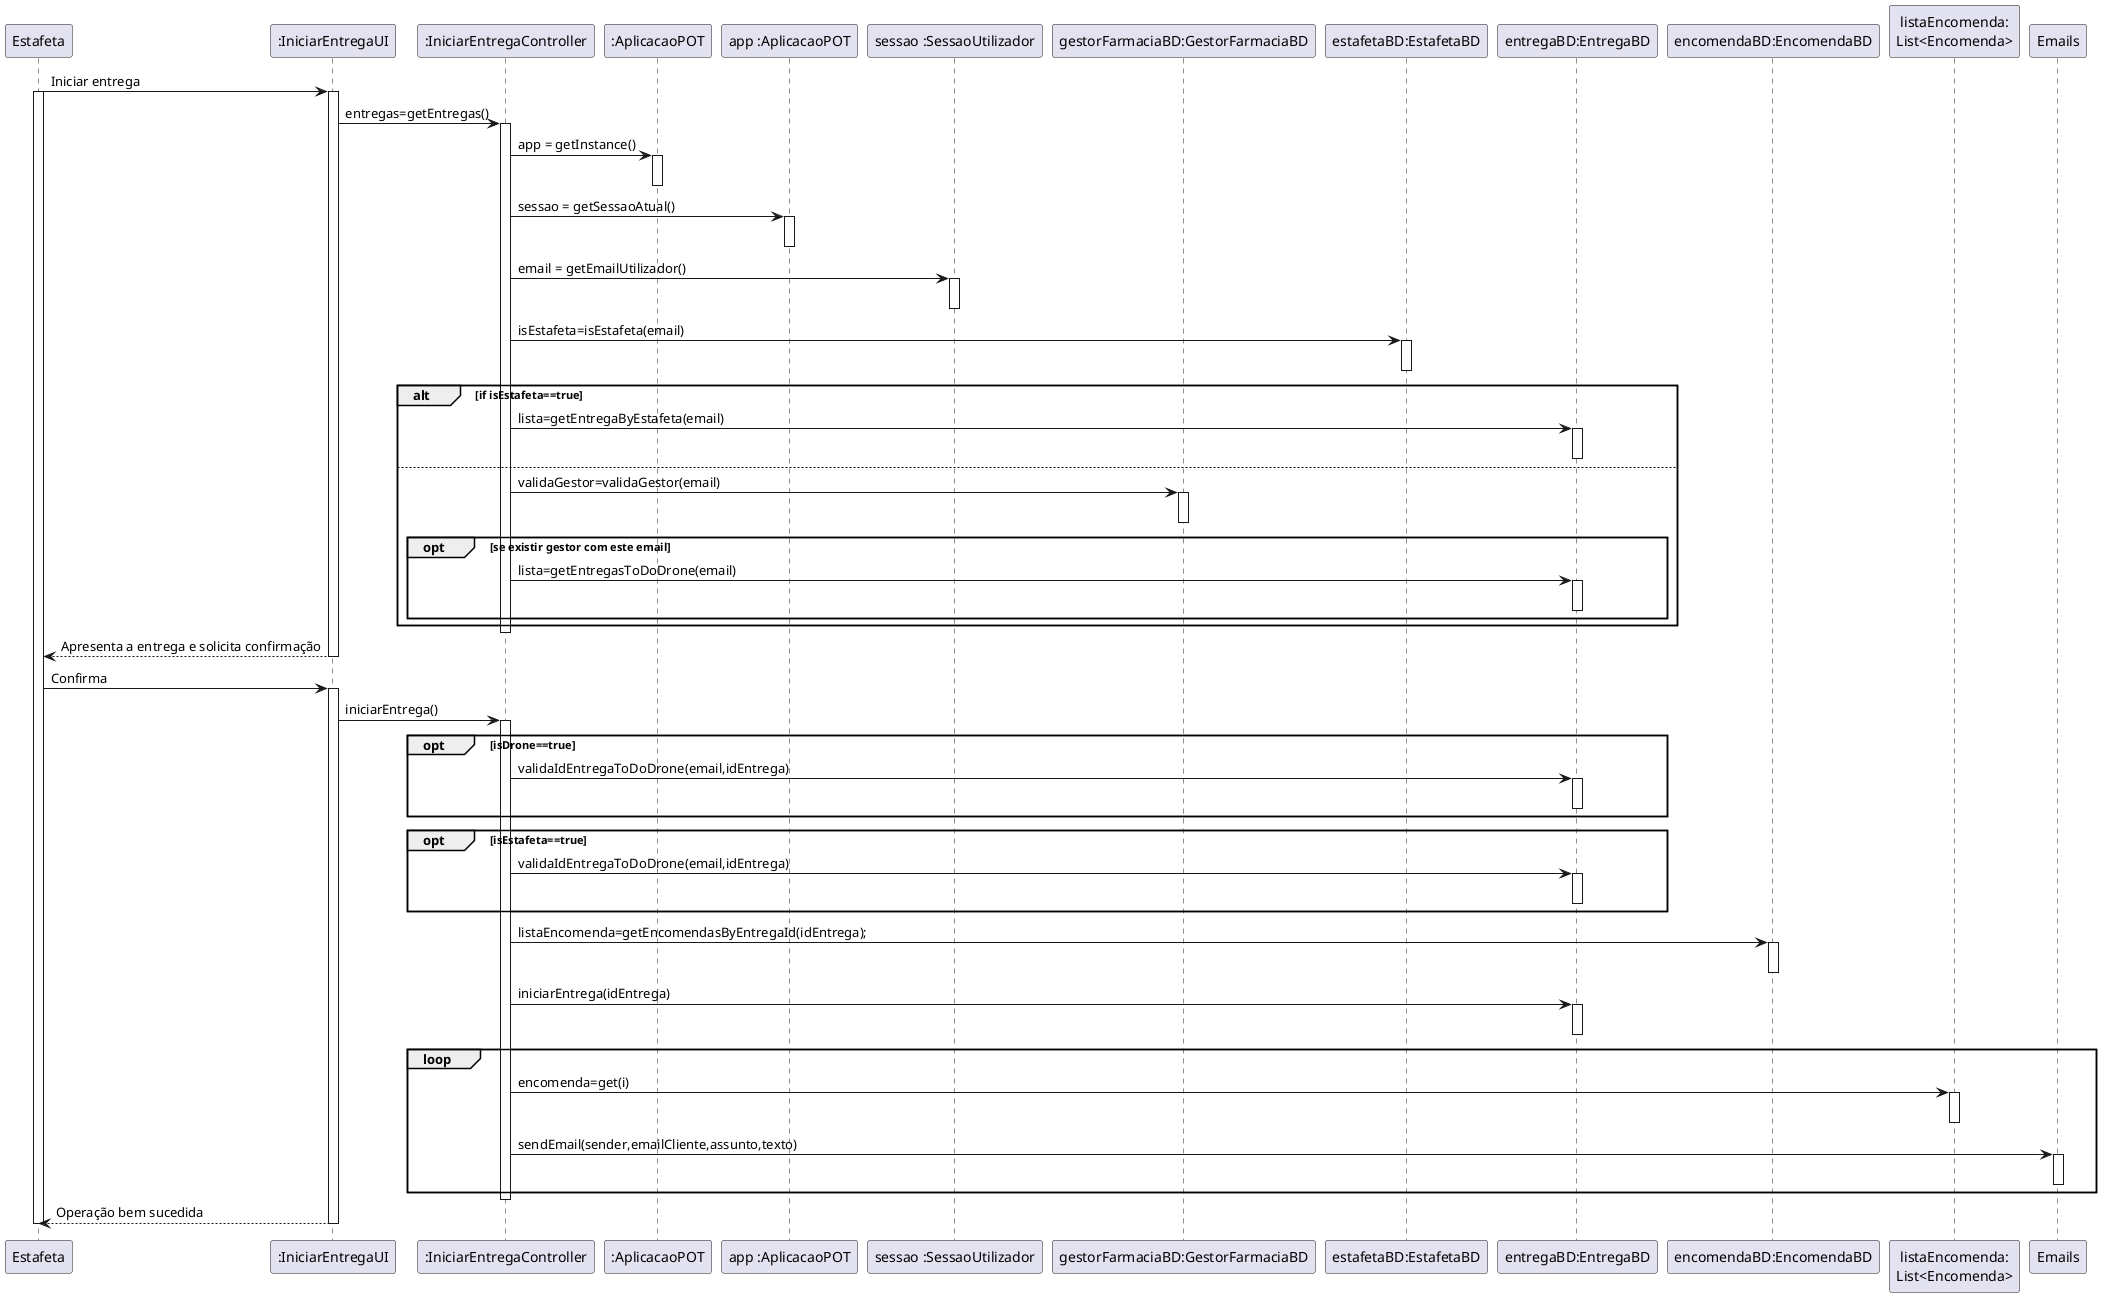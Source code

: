@startuml
participant Estafeta
participant ":IniciarEntregaUI" as IniciarEntregaUI
participant ":IniciarEntregaController" as CTRL
participant ":AplicacaoPOT" AS POT
participant "app :AplicacaoPOT" AS APP
participant "sessao :SessaoUtilizador" AS SESSAO
participant "gestorFarmaciaBD:GestorFarmaciaBD" as GestorFarmaciaBD
participant "estafetaBD:EstafetaBD" as EstafetaBD
participant "entregaBD:EntregaBD" as EntregaBD
participant "encomendaBD:EncomendaBD" as EncomendaBD

Estafeta-> IniciarEntregaUI: Iniciar entrega
activate IniciarEntregaUI
activate Estafeta
IniciarEntregaUI->CTRL:entregas=getEntregas()

activate CTRL
        CTRL -> POT : app = getInstance()
        activate POT
        deactivate POT

        CTRL -> APP : sessao = getSessaoAtual()
        activate APP
        deactivate APP

        CTRL -> SESSAO : email = getEmailUtilizador()
        activate SESSAO
        deactivate SESSAO

        CTRL -> EstafetaBD : isEstafeta=isEstafeta(email)
        activate EstafetaBD
        deactivate EstafetaBD

        alt if isEstafeta==true

               CTRL -> EntregaBD : lista=getEntregaByEstafeta(email)
               activate EntregaBD
               deactivate EntregaBD

        else

                CTRL -> GestorFarmaciaBD : validaGestor=validaGestor(email)
                activate GestorFarmaciaBD
                deactivate GestorFarmaciaBD

                opt se existir gestor com este email

                    CTRL -> EntregaBD : lista=getEntregasToDoDrone(email)
                    activate EntregaBD
                    deactivate EntregaBD

                end
        end

        activate EntregaBD
        deactivate EntregaBD

deactivate CTRL

IniciarEntregaUI-->Estafeta: Apresenta a entrega e solicita confirmação
deactivate IniciarEntregaUI
Estafeta-> IniciarEntregaUI: Confirma
activate IniciarEntregaUI
IniciarEntregaUI->CTRL:iniciarEntrega()
activate CTRL

    opt isDrone==true

        CTRL->EntregaBD:validaIdEntregaToDoDrone(email,idEntrega)
        activate EntregaBD
        deactivate EntregaBD

    end

    opt isEstafeta==true

        CTRL->EntregaBD:validaIdEntregaToDoDrone(email,idEntrega)
        activate EntregaBD
        deactivate EntregaBD

    end

    CTRL->EncomendaBD:listaEncomenda=getEncomendasByEntregaId(idEntrega);
    activate EncomendaBD
    deactivate EncomendaBD



    CTRL->EntregaBD:iniciarEntrega(idEntrega)
    activate EntregaBD
    deactivate EntregaBD

    loop
    CTRL->"listaEncomenda:\nList<Encomenda>":encomenda=get(i)
    activate "listaEncomenda:\nList<Encomenda>"
    deactivate "listaEncomenda:\nList<Encomenda>"
    CTRL->Emails:sendEmail(sender,emailCliente,assunto,texto)
    activate Emails
    deactivate Emails
    end
deactivate CTRL
IniciarEntregaUI-->Estafeta: Operação bem sucedida
deactivate IniciarEntregaUI
deactivate Estafeta

@enduml